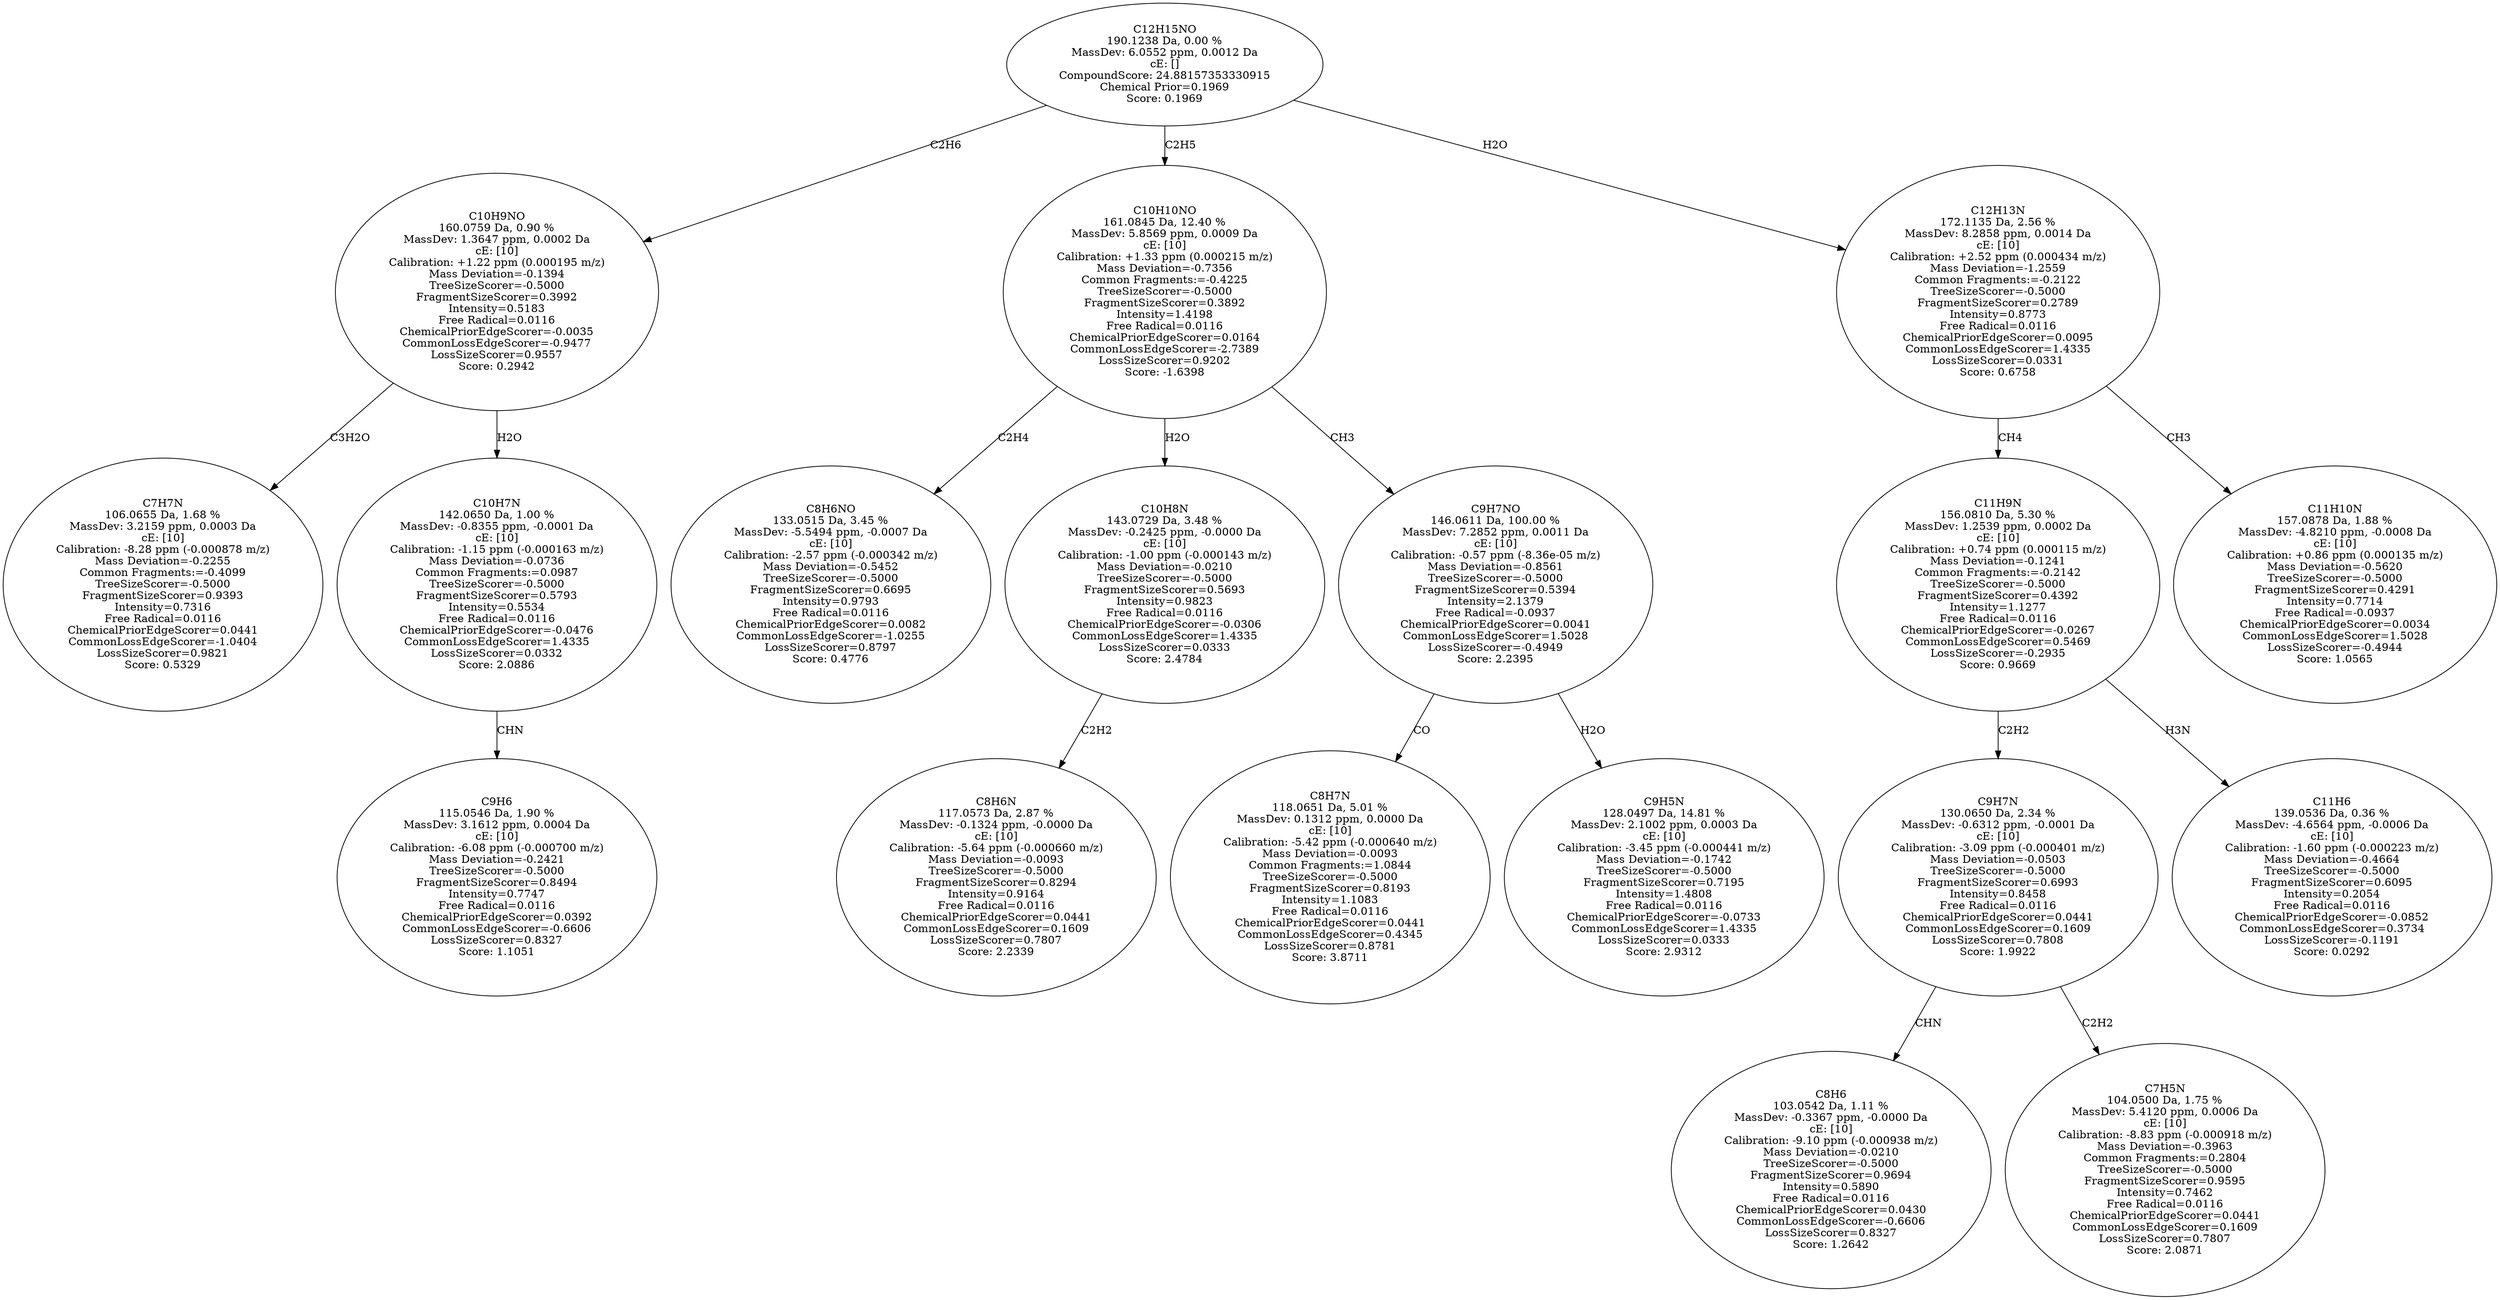 strict digraph {
v1 [label="C7H7N\n106.0655 Da, 1.68 %\nMassDev: 3.2159 ppm, 0.0003 Da\ncE: [10]\nCalibration: -8.28 ppm (-0.000878 m/z)\nMass Deviation=-0.2255\nCommon Fragments:=-0.4099\nTreeSizeScorer=-0.5000\nFragmentSizeScorer=0.9393\nIntensity=0.7316\nFree Radical=0.0116\nChemicalPriorEdgeScorer=0.0441\nCommonLossEdgeScorer=-1.0404\nLossSizeScorer=0.9821\nScore: 0.5329"];
v2 [label="C9H6\n115.0546 Da, 1.90 %\nMassDev: 3.1612 ppm, 0.0004 Da\ncE: [10]\nCalibration: -6.08 ppm (-0.000700 m/z)\nMass Deviation=-0.2421\nTreeSizeScorer=-0.5000\nFragmentSizeScorer=0.8494\nIntensity=0.7747\nFree Radical=0.0116\nChemicalPriorEdgeScorer=0.0392\nCommonLossEdgeScorer=-0.6606\nLossSizeScorer=0.8327\nScore: 1.1051"];
v3 [label="C10H7N\n142.0650 Da, 1.00 %\nMassDev: -0.8355 ppm, -0.0001 Da\ncE: [10]\nCalibration: -1.15 ppm (-0.000163 m/z)\nMass Deviation=-0.0736\nCommon Fragments:=0.0987\nTreeSizeScorer=-0.5000\nFragmentSizeScorer=0.5793\nIntensity=0.5534\nFree Radical=0.0116\nChemicalPriorEdgeScorer=-0.0476\nCommonLossEdgeScorer=1.4335\nLossSizeScorer=0.0332\nScore: 2.0886"];
v4 [label="C10H9NO\n160.0759 Da, 0.90 %\nMassDev: 1.3647 ppm, 0.0002 Da\ncE: [10]\nCalibration: +1.22 ppm (0.000195 m/z)\nMass Deviation=-0.1394\nTreeSizeScorer=-0.5000\nFragmentSizeScorer=0.3992\nIntensity=0.5183\nFree Radical=0.0116\nChemicalPriorEdgeScorer=-0.0035\nCommonLossEdgeScorer=-0.9477\nLossSizeScorer=0.9557\nScore: 0.2942"];
v5 [label="C8H6NO\n133.0515 Da, 3.45 %\nMassDev: -5.5494 ppm, -0.0007 Da\ncE: [10]\nCalibration: -2.57 ppm (-0.000342 m/z)\nMass Deviation=-0.5452\nTreeSizeScorer=-0.5000\nFragmentSizeScorer=0.6695\nIntensity=0.9793\nFree Radical=0.0116\nChemicalPriorEdgeScorer=0.0082\nCommonLossEdgeScorer=-1.0255\nLossSizeScorer=0.8797\nScore: 0.4776"];
v6 [label="C8H6N\n117.0573 Da, 2.87 %\nMassDev: -0.1324 ppm, -0.0000 Da\ncE: [10]\nCalibration: -5.64 ppm (-0.000660 m/z)\nMass Deviation=-0.0093\nTreeSizeScorer=-0.5000\nFragmentSizeScorer=0.8294\nIntensity=0.9164\nFree Radical=0.0116\nChemicalPriorEdgeScorer=0.0441\nCommonLossEdgeScorer=0.1609\nLossSizeScorer=0.7807\nScore: 2.2339"];
v7 [label="C10H8N\n143.0729 Da, 3.48 %\nMassDev: -0.2425 ppm, -0.0000 Da\ncE: [10]\nCalibration: -1.00 ppm (-0.000143 m/z)\nMass Deviation=-0.0210\nTreeSizeScorer=-0.5000\nFragmentSizeScorer=0.5693\nIntensity=0.9823\nFree Radical=0.0116\nChemicalPriorEdgeScorer=-0.0306\nCommonLossEdgeScorer=1.4335\nLossSizeScorer=0.0333\nScore: 2.4784"];
v8 [label="C8H7N\n118.0651 Da, 5.01 %\nMassDev: 0.1312 ppm, 0.0000 Da\ncE: [10]\nCalibration: -5.42 ppm (-0.000640 m/z)\nMass Deviation=-0.0093\nCommon Fragments:=1.0844\nTreeSizeScorer=-0.5000\nFragmentSizeScorer=0.8193\nIntensity=1.1083\nFree Radical=0.0116\nChemicalPriorEdgeScorer=0.0441\nCommonLossEdgeScorer=0.4345\nLossSizeScorer=0.8781\nScore: 3.8711"];
v9 [label="C9H5N\n128.0497 Da, 14.81 %\nMassDev: 2.1002 ppm, 0.0003 Da\ncE: [10]\nCalibration: -3.45 ppm (-0.000441 m/z)\nMass Deviation=-0.1742\nTreeSizeScorer=-0.5000\nFragmentSizeScorer=0.7195\nIntensity=1.4808\nFree Radical=0.0116\nChemicalPriorEdgeScorer=-0.0733\nCommonLossEdgeScorer=1.4335\nLossSizeScorer=0.0333\nScore: 2.9312"];
v10 [label="C9H7NO\n146.0611 Da, 100.00 %\nMassDev: 7.2852 ppm, 0.0011 Da\ncE: [10]\nCalibration: -0.57 ppm (-8.36e-05 m/z)\nMass Deviation=-0.8561\nTreeSizeScorer=-0.5000\nFragmentSizeScorer=0.5394\nIntensity=2.1379\nFree Radical=-0.0937\nChemicalPriorEdgeScorer=0.0041\nCommonLossEdgeScorer=1.5028\nLossSizeScorer=-0.4949\nScore: 2.2395"];
v11 [label="C10H10NO\n161.0845 Da, 12.40 %\nMassDev: 5.8569 ppm, 0.0009 Da\ncE: [10]\nCalibration: +1.33 ppm (0.000215 m/z)\nMass Deviation=-0.7356\nCommon Fragments:=-0.4225\nTreeSizeScorer=-0.5000\nFragmentSizeScorer=0.3892\nIntensity=1.4198\nFree Radical=0.0116\nChemicalPriorEdgeScorer=0.0164\nCommonLossEdgeScorer=-2.7389\nLossSizeScorer=0.9202\nScore: -1.6398"];
v12 [label="C8H6\n103.0542 Da, 1.11 %\nMassDev: -0.3367 ppm, -0.0000 Da\ncE: [10]\nCalibration: -9.10 ppm (-0.000938 m/z)\nMass Deviation=-0.0210\nTreeSizeScorer=-0.5000\nFragmentSizeScorer=0.9694\nIntensity=0.5890\nFree Radical=0.0116\nChemicalPriorEdgeScorer=0.0430\nCommonLossEdgeScorer=-0.6606\nLossSizeScorer=0.8327\nScore: 1.2642"];
v13 [label="C7H5N\n104.0500 Da, 1.75 %\nMassDev: 5.4120 ppm, 0.0006 Da\ncE: [10]\nCalibration: -8.83 ppm (-0.000918 m/z)\nMass Deviation=-0.3963\nCommon Fragments:=0.2804\nTreeSizeScorer=-0.5000\nFragmentSizeScorer=0.9595\nIntensity=0.7462\nFree Radical=0.0116\nChemicalPriorEdgeScorer=0.0441\nCommonLossEdgeScorer=0.1609\nLossSizeScorer=0.7807\nScore: 2.0871"];
v14 [label="C9H7N\n130.0650 Da, 2.34 %\nMassDev: -0.6312 ppm, -0.0001 Da\ncE: [10]\nCalibration: -3.09 ppm (-0.000401 m/z)\nMass Deviation=-0.0503\nTreeSizeScorer=-0.5000\nFragmentSizeScorer=0.6993\nIntensity=0.8458\nFree Radical=0.0116\nChemicalPriorEdgeScorer=0.0441\nCommonLossEdgeScorer=0.1609\nLossSizeScorer=0.7808\nScore: 1.9922"];
v15 [label="C11H6\n139.0536 Da, 0.36 %\nMassDev: -4.6564 ppm, -0.0006 Da\ncE: [10]\nCalibration: -1.60 ppm (-0.000223 m/z)\nMass Deviation=-0.4664\nTreeSizeScorer=-0.5000\nFragmentSizeScorer=0.6095\nIntensity=0.2054\nFree Radical=0.0116\nChemicalPriorEdgeScorer=-0.0852\nCommonLossEdgeScorer=0.3734\nLossSizeScorer=-0.1191\nScore: 0.0292"];
v16 [label="C11H9N\n156.0810 Da, 5.30 %\nMassDev: 1.2539 ppm, 0.0002 Da\ncE: [10]\nCalibration: +0.74 ppm (0.000115 m/z)\nMass Deviation=-0.1241\nCommon Fragments:=-0.2142\nTreeSizeScorer=-0.5000\nFragmentSizeScorer=0.4392\nIntensity=1.1277\nFree Radical=0.0116\nChemicalPriorEdgeScorer=-0.0267\nCommonLossEdgeScorer=0.5469\nLossSizeScorer=-0.2935\nScore: 0.9669"];
v17 [label="C11H10N\n157.0878 Da, 1.88 %\nMassDev: -4.8210 ppm, -0.0008 Da\ncE: [10]\nCalibration: +0.86 ppm (0.000135 m/z)\nMass Deviation=-0.5620\nTreeSizeScorer=-0.5000\nFragmentSizeScorer=0.4291\nIntensity=0.7714\nFree Radical=-0.0937\nChemicalPriorEdgeScorer=0.0034\nCommonLossEdgeScorer=1.5028\nLossSizeScorer=-0.4944\nScore: 1.0565"];
v18 [label="C12H13N\n172.1135 Da, 2.56 %\nMassDev: 8.2858 ppm, 0.0014 Da\ncE: [10]\nCalibration: +2.52 ppm (0.000434 m/z)\nMass Deviation=-1.2559\nCommon Fragments:=-0.2122\nTreeSizeScorer=-0.5000\nFragmentSizeScorer=0.2789\nIntensity=0.8773\nFree Radical=0.0116\nChemicalPriorEdgeScorer=0.0095\nCommonLossEdgeScorer=1.4335\nLossSizeScorer=0.0331\nScore: 0.6758"];
v19 [label="C12H15NO\n190.1238 Da, 0.00 %\nMassDev: 6.0552 ppm, 0.0012 Da\ncE: []\nCompoundScore: 24.88157353330915\nChemical Prior=0.1969\nScore: 0.1969"];
v4 -> v1 [label="C3H2O"];
v3 -> v2 [label="CHN"];
v4 -> v3 [label="H2O"];
v19 -> v4 [label="C2H6"];
v11 -> v5 [label="C2H4"];
v7 -> v6 [label="C2H2"];
v11 -> v7 [label="H2O"];
v10 -> v8 [label="CO"];
v10 -> v9 [label="H2O"];
v11 -> v10 [label="CH3"];
v19 -> v11 [label="C2H5"];
v14 -> v12 [label="CHN"];
v14 -> v13 [label="C2H2"];
v16 -> v14 [label="C2H2"];
v16 -> v15 [label="H3N"];
v18 -> v16 [label="CH4"];
v18 -> v17 [label="CH3"];
v19 -> v18 [label="H2O"];
}